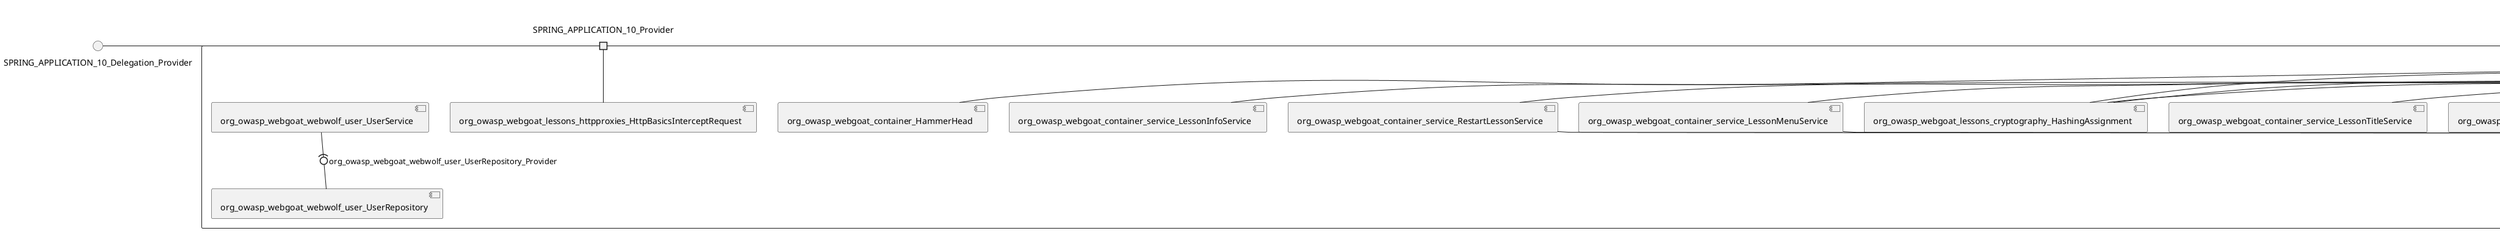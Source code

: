 @startuml
skinparam fixCircleLabelOverlapping true
skinparam componentStyle uml2
() SPRING_APPLICATION_10_Delegation_Provider
() SPRING_APPLICATION_11_Delegation_Provider
() SPRING_APPLICATION_12_Delegation_Provider
() SPRING_APPLICATION_13_Delegation_Provider
() SPRING_APPLICATION_14_Delegation_Provider
() SPRING_APPLICATION_15_Delegation_Provider
() SPRING_APPLICATION_16_Delegation_Provider
() SPRING_APPLICATION_2_Delegation_Provider
() SPRING_APPLICATION_3_Delegation_Provider
() SPRING_APPLICATION_4_Delegation_Provider
() SPRING_APPLICATION_5_Delegation_Provider
() SPRING_APPLICATION_6_Delegation_Provider
() SPRING_APPLICATION_7_Delegation_Provider
() SPRING_APPLICATION_8_Delegation_Provider
() SPRING_APPLICATION_9_Delegation_Provider
() SPRING_APPLICATION_BypassRestrictions_FieldRestrictions_POST_Delegation_Provider
() SPRING_APPLICATION_BypassRestrictions_frontendValidation_POST_Delegation_Provider
() SPRING_APPLICATION_ChromeDevTools_dummy_POST_Delegation_Provider
() SPRING_APPLICATION_ChromeDevTools_network_POST_Delegation_Provider
() SPRING_APPLICATION_CrossSiteScriptingStored_stored_xss_POST_Delegation_Provider
() SPRING_APPLICATION_CrossSiteScriptingStored_stored_xss_follow_up_POST_Delegation_Provider
() SPRING_APPLICATION_CrossSiteScripting_attack1_POST_Delegation_Provider
() SPRING_APPLICATION_CrossSiteScripting_attack3_POST_Delegation_Provider
() SPRING_APPLICATION_CrossSiteScripting_attack4_POST_Delegation_Provider
() SPRING_APPLICATION_CrossSiteScripting_attack5a_GET_Delegation_Provider
() SPRING_APPLICATION_CrossSiteScripting_attack6a_POST_Delegation_Provider
() SPRING_APPLICATION_CrossSiteScripting_dom_follow_up_POST_Delegation_Provider
() SPRING_APPLICATION_CrossSiteScripting_phone_home_xss_POST_Delegation_Provider
() SPRING_APPLICATION_CrossSiteScripting_quiz_GET_POST_Delegation_Provider
() SPRING_APPLICATION_Delegation_Provider
() SPRING_APPLICATION_GET_10_Delegation_Provider
() SPRING_APPLICATION_GET_11_Delegation_Provider
() SPRING_APPLICATION_GET_2_Delegation_Provider
() SPRING_APPLICATION_GET_3_Delegation_Provider
() SPRING_APPLICATION_GET_4_Delegation_Provider
() SPRING_APPLICATION_GET_5_Delegation_Provider
() SPRING_APPLICATION_GET_6_Delegation_Provider
() SPRING_APPLICATION_GET_7_Delegation_Provider
() SPRING_APPLICATION_GET_8_Delegation_Provider
() SPRING_APPLICATION_GET_9_Delegation_Provider
() SPRING_APPLICATION_GET_Delegation_Provider
() SPRING_APPLICATION_HtmlTampering_task_POST_Delegation_Provider
() SPRING_APPLICATION_HttpBasics_attack1_POST_Delegation_Provider
() SPRING_APPLICATION_HttpBasics_attack2_POST_Delegation_Provider
() SPRING_APPLICATION_IDOR_diff_attributes_POST_Delegation_Provider
() SPRING_APPLICATION_IDOR_login_POST_Delegation_Provider
() SPRING_APPLICATION_IDOR_profile_alt_path_POST_Delegation_Provider
() SPRING_APPLICATION_InsecureDeserialization_task_POST_Delegation_Provider
() SPRING_APPLICATION_InsecureLogin_Delegation_Provider
() SPRING_APPLICATION_JWT_decode_POST_Delegation_Provider
() SPRING_APPLICATION_JWT_jku_Delegation_Provider
() SPRING_APPLICATION_JWT_kid_Delegation_Provider
() SPRING_APPLICATION_JWT_quiz_GET_POST_Delegation_Provider
() SPRING_APPLICATION_JWT_refresh_Delegation_Provider
() SPRING_APPLICATION_JWT_secret_POST_Delegation_Provider
() SPRING_APPLICATION_JWT_votings_Delegation_Provider
() SPRING_APPLICATION_LogSpoofing_log_bleeding_POST_Delegation_Provider
() SPRING_APPLICATION_LogSpoofing_log_spoofing_POST_Delegation_Provider
() SPRING_APPLICATION_POST_10_Delegation_Provider
() SPRING_APPLICATION_POST_11_Delegation_Provider
() SPRING_APPLICATION_POST_12_Delegation_Provider
() SPRING_APPLICATION_POST_13_Delegation_Provider
() SPRING_APPLICATION_POST_14_Delegation_Provider
() SPRING_APPLICATION_POST_15_Delegation_Provider
() SPRING_APPLICATION_POST_16_Delegation_Provider
() SPRING_APPLICATION_POST_17_Delegation_Provider
() SPRING_APPLICATION_POST_18_Delegation_Provider
() SPRING_APPLICATION_POST_2_Delegation_Provider
() SPRING_APPLICATION_POST_3_Delegation_Provider
() SPRING_APPLICATION_POST_4_Delegation_Provider
() SPRING_APPLICATION_POST_5_Delegation_Provider
() SPRING_APPLICATION_POST_6_Delegation_Provider
() SPRING_APPLICATION_POST_7_Delegation_Provider
() SPRING_APPLICATION_POST_8_Delegation_Provider
() SPRING_APPLICATION_POST_9_Delegation_Provider
() SPRING_APPLICATION_POST_Delegation_Provider
() SPRING_APPLICATION_PUT_Delegation_Provider
() SPRING_APPLICATION_PasswordReset_ForgotPassword_create_password_reset_link_POST_Delegation_Provider
() SPRING_APPLICATION_PasswordReset_SecurityQuestions_POST_Delegation_Provider
() SPRING_APPLICATION_PasswordReset_reset_Delegation_Provider
() SPRING_APPLICATION_PasswordReset_simple_mail_reset_POST_Delegation_Provider
() SPRING_APPLICATION_PathTraversal_profile_picture_GET_Delegation_Provider
() SPRING_APPLICATION_PathTraversal_profile_picture_fix_GET_Delegation_Provider
() SPRING_APPLICATION_PathTraversal_profile_upload_POST_Delegation_Provider
() SPRING_APPLICATION_PathTraversal_profile_upload_fix_POST_Delegation_Provider
() SPRING_APPLICATION_PathTraversal_profile_upload_remove_user_input_POST_Delegation_Provider
() SPRING_APPLICATION_PathTraversal_random_POST_Delegation_Provider
() SPRING_APPLICATION_PathTraversal_random_picture_GET_Delegation_Provider
() SPRING_APPLICATION_PathTraversal_zip_slip_Delegation_Provider
() SPRING_APPLICATION_SSRF_task1_POST_Delegation_Provider
() SPRING_APPLICATION_SSRF_task2_POST_Delegation_Provider
() SPRING_APPLICATION_SecurePasswords_assignment_POST_Delegation_Provider
() SPRING_APPLICATION_SqlInjectionAdvanced_attack6a_POST_Delegation_Provider
() SPRING_APPLICATION_SqlInjectionAdvanced_attack6b_POST_Delegation_Provider
() SPRING_APPLICATION_SqlInjectionAdvanced_challenge_Login_POST_Delegation_Provider
() SPRING_APPLICATION_SqlInjectionAdvanced_challenge_PUT_Delegation_Provider
() SPRING_APPLICATION_SqlInjectionAdvanced_quiz_GET_POST_Delegation_Provider
() SPRING_APPLICATION_SqlInjectionMitigations_attack10a_POST_Delegation_Provider
() SPRING_APPLICATION_SqlInjectionMitigations_attack10b_POST_Delegation_Provider
() SPRING_APPLICATION_SqlInjectionMitigations_attack12a_POST_Delegation_Provider
() SPRING_APPLICATION_SqlInjectionMitigations_servers_GET_Delegation_Provider
() SPRING_APPLICATION_SqlInjection_assignment5a_POST_Delegation_Provider
() SPRING_APPLICATION_SqlInjection_assignment5b_POST_Delegation_Provider
() SPRING_APPLICATION_SqlInjection_attack10_POST_Delegation_Provider
() SPRING_APPLICATION_SqlInjection_attack2_POST_Delegation_Provider
() SPRING_APPLICATION_SqlInjection_attack3_POST_Delegation_Provider
() SPRING_APPLICATION_SqlInjection_attack4_POST_Delegation_Provider
() SPRING_APPLICATION_SqlInjection_attack5_POST_Delegation_Provider
() SPRING_APPLICATION_SqlInjection_attack8_POST_Delegation_Provider
() SPRING_APPLICATION_SqlInjection_attack9_POST_Delegation_Provider
() SPRING_APPLICATION_SqlOnlyInputValidationOnKeywords_attack_POST_Delegation_Provider
() SPRING_APPLICATION_SqlOnlyInputValidation_attack_POST_Delegation_Provider
() SPRING_APPLICATION_VulnerableComponents_attack1_POST_Delegation_Provider
() SPRING_APPLICATION_WebWolf_GET_Delegation_Provider
() SPRING_APPLICATION_WebWolf_landing_Delegation_Provider
() SPRING_APPLICATION_WebWolf_mail_Delegation_Provider
() SPRING_APPLICATION_challenge_1_POST_Delegation_Provider
() SPRING_APPLICATION_challenge_5_POST_Delegation_Provider
() SPRING_APPLICATION_challenge_7_Delegation_Provider
() SPRING_APPLICATION_challenge_8_Delegation_Provider
() SPRING_APPLICATION_challenge_logo_Delegation_Provider
() SPRING_APPLICATION_cia_quiz_GET_POST_Delegation_Provider
() SPRING_APPLICATION_clientSideFiltering_attack1_POST_Delegation_Provider
() SPRING_APPLICATION_clientSideFiltering_challenge_store_coupons_GET_Delegation_Provider
() SPRING_APPLICATION_clientSideFiltering_getItForFree_POST_Delegation_Provider
() SPRING_APPLICATION_clientSideFiltering_salaries_GET_Delegation_Provider
() SPRING_APPLICATION_crypto_encoding_basic_auth_POST_Delegation_Provider
() SPRING_APPLICATION_crypto_encoding_xor_POST_Delegation_Provider
() SPRING_APPLICATION_crypto_hashing_POST_Delegation_Provider
() SPRING_APPLICATION_crypto_secure_defaults_POST_Delegation_Provider
() SPRING_APPLICATION_crypto_signing_verify_POST_Delegation_Provider
() SPRING_APPLICATION_csrf_feedback_message_POST_Delegation_Provider
() SPRING_APPLICATION_csrf_review_POST_Delegation_Provider
() SPRING_APPLICATION_files_GET_Delegation_Provider
() SPRING_APPLICATION_fileupload_POST_Delegation_Provider
() SPRING_APPLICATION_jwt_Delegation_Provider
() SPRING_APPLICATION_landing_Delegation_Provider
() SPRING_APPLICATION_lesson_template_Delegation_Provider
() SPRING_APPLICATION_login_oauth_mvc_GET_Delegation_Provider
() SPRING_APPLICATION_mail_DELETE_GET_POST_Delegation_Provider
() SPRING_APPLICATION_register_mvc_POST_Delegation_Provider
() SPRING_APPLICATION_registration_GET_Delegation_Provider
() SPRING_APPLICATION_requests_GET_Delegation_Provider
() SPRING_APPLICATION_scoreboard_data_GET_Delegation_Provider
() SPRING_APPLICATION_server_directory_GET_Delegation_Provider
() SPRING_APPLICATION_service_debug_labels_mvc_Delegation_Provider
() SPRING_APPLICATION_service_lessonoverview_mvc_Delegation_Provider
() SPRING_APPLICATION_xxe_comments_GET_Delegation_Provider
rectangle System {
[org_owasp_webgoat_container_HammerHead] [[webgoat-webgoat.repository#_Vu_8lBiqEe-BbrbxBHUElg]]
[org_owasp_webgoat_container_WebWolfRedirect] [[webgoat-webgoat.repository#_Vu_8lBiqEe-BbrbxBHUElg]]
[org_owasp_webgoat_container_controller_StartLesson] [[webgoat-webgoat.repository#_Vu_8lBiqEe-BbrbxBHUElg]]
[org_owasp_webgoat_container_controller_Welcome] [[webgoat-webgoat.repository#_Vu_8lBiqEe-BbrbxBHUElg]]
[org_owasp_webgoat_container_i18n_PluginMessages_Provider] [[webgoat-webgoat.repository#_Vu_8lBiqEe-BbrbxBHUElg]]
[org_owasp_webgoat_container_service_EnvironmentService] [[webgoat-webgoat.repository#_Vu_8lBiqEe-BbrbxBHUElg]]
[org_owasp_webgoat_container_service_HintService] [[webgoat-webgoat.repository#_Vu_8lBiqEe-BbrbxBHUElg]]
[org_owasp_webgoat_container_service_LabelDebugService] [[webgoat-webgoat.repository#_Vu_8lBiqEe-BbrbxBHUElg]]
[org_owasp_webgoat_container_service_LabelService] [[webgoat-webgoat.repository#_Vu_8lBiqEe-BbrbxBHUElg]]
[org_owasp_webgoat_container_service_LessonInfoService] [[webgoat-webgoat.repository#_Vu_8lBiqEe-BbrbxBHUElg]]
[org_owasp_webgoat_container_service_LessonMenuService] [[webgoat-webgoat.repository#_Vu_8lBiqEe-BbrbxBHUElg]]
[org_owasp_webgoat_container_service_LessonProgressService] [[webgoat-webgoat.repository#_Vu_8lBiqEe-BbrbxBHUElg]]
[org_owasp_webgoat_container_service_LessonTitleService] [[webgoat-webgoat.repository#_Vu_8lBiqEe-BbrbxBHUElg]]
[org_owasp_webgoat_container_service_ReportCardService] [[webgoat-webgoat.repository#_Vu_8lBiqEe-BbrbxBHUElg]]
[org_owasp_webgoat_container_service_RestartLessonService] [[webgoat-webgoat.repository#_Vu_8lBiqEe-BbrbxBHUElg]]
[org_owasp_webgoat_container_service_SessionService] [[webgoat-webgoat.repository#_Vu_8lBiqEe-BbrbxBHUElg]]
[org_owasp_webgoat_container_session_UserSessionData_Provider] [[webgoat-webgoat.repository#_Vu_8lBiqEe-BbrbxBHUElg]]
[org_owasp_webgoat_container_session_WebSession_Provider] [[webgoat-webgoat.repository#_Vu_8lBiqEe-BbrbxBHUElg]]
[org_owasp_webgoat_container_users_RegistrationController] [[webgoat-webgoat.repository#_Vu_8lBiqEe-BbrbxBHUElg]]
[org_owasp_webgoat_container_users_Scoreboard] [[webgoat-webgoat.repository#_Vu_8lBiqEe-BbrbxBHUElg]]
[org_owasp_webgoat_container_users_UserRepository] [[webgoat-webgoat.repository#_Vu_8lBiqEe-BbrbxBHUElg]]
[org_owasp_webgoat_container_users_UserService] [[webgoat-webgoat.repository#_Vu_8lBiqEe-BbrbxBHUElg]]
[org_owasp_webgoat_container_users_UserTrackerRepository] [[webgoat-webgoat.repository#_Vu_8lBiqEe-BbrbxBHUElg]]
[org_owasp_webgoat_lessons_authbypass_VerifyAccount] [[webgoat-webgoat.repository#_Vu_8lBiqEe-BbrbxBHUElg]]
[org_owasp_webgoat_lessons_bypassrestrictions_BypassRestrictionsFieldRestrictions] [[webgoat-webgoat.repository#_Vu_8lBiqEe-BbrbxBHUElg]]
[org_owasp_webgoat_lessons_bypassrestrictions_BypassRestrictionsFrontendValidation] [[webgoat-webgoat.repository#_Vu_8lBiqEe-BbrbxBHUElg]]
[org_owasp_webgoat_lessons_challenges_FlagController] [[webgoat-webgoat.repository#_Vu_8lBiqEe-BbrbxBHUElg]]
[org_owasp_webgoat_lessons_challenges_challenge1_Assignment1] [[webgoat-webgoat.repository#_Vu_8lBiqEe-BbrbxBHUElg]]
[org_owasp_webgoat_lessons_challenges_challenge1_ImageServlet] [[webgoat-webgoat.repository#_Vu_8lBiqEe-BbrbxBHUElg]]
[org_owasp_webgoat_lessons_challenges_challenge5_Assignment5] [[webgoat-webgoat.repository#_Vu_8lBiqEe-BbrbxBHUElg]]
[org_owasp_webgoat_lessons_challenges_challenge7_Assignment7] [[webgoat-webgoat.repository#_Vu_8lBiqEe-BbrbxBHUElg]]
[org_owasp_webgoat_lessons_challenges_challenge8_Assignment8] [[webgoat-webgoat.repository#_Vu_8lBiqEe-BbrbxBHUElg]]
[org_owasp_webgoat_lessons_chromedevtools_NetworkDummy] [[webgoat-webgoat.repository#_Vu_8lBiqEe-BbrbxBHUElg]]
[org_owasp_webgoat_lessons_chromedevtools_NetworkLesson] [[webgoat-webgoat.repository#_Vu_8lBiqEe-BbrbxBHUElg]]
[org_owasp_webgoat_lessons_cia_CIAQuiz] [[webgoat-webgoat.repository#_Vu_8lBiqEe-BbrbxBHUElg]]
[org_owasp_webgoat_lessons_clientsidefiltering_ClientSideFilteringAssignment] [[webgoat-webgoat.repository#_Vu_8lBiqEe-BbrbxBHUElg]]
[org_owasp_webgoat_lessons_clientsidefiltering_ClientSideFilteringFreeAssignment] [[webgoat-webgoat.repository#_Vu_8lBiqEe-BbrbxBHUElg]]
[org_owasp_webgoat_lessons_clientsidefiltering_Salaries] [[webgoat-webgoat.repository#_Vu_8lBiqEe-BbrbxBHUElg]]
[org_owasp_webgoat_lessons_clientsidefiltering_ShopEndpoint] [[webgoat-webgoat.repository#_Vu_8lBiqEe-BbrbxBHUElg]]
[org_owasp_webgoat_lessons_cryptography_EncodingAssignment] [[webgoat-webgoat.repository#_Vu_8lBiqEe-BbrbxBHUElg]]
[org_owasp_webgoat_lessons_cryptography_HashingAssignment] [[webgoat-webgoat.repository#_Vu_8lBiqEe-BbrbxBHUElg]]
[org_owasp_webgoat_lessons_cryptography_SecureDefaultsAssignment] [[webgoat-webgoat.repository#_Vu_8lBiqEe-BbrbxBHUElg]]
[org_owasp_webgoat_lessons_cryptography_SigningAssignment] [[webgoat-webgoat.repository#_Vu_8lBiqEe-BbrbxBHUElg]]
[org_owasp_webgoat_lessons_cryptography_XOREncodingAssignment] [[webgoat-webgoat.repository#_Vu_8lBiqEe-BbrbxBHUElg]]
[org_owasp_webgoat_lessons_csrf_CSRFConfirmFlag1] [[webgoat-webgoat.repository#_Vu_8lBiqEe-BbrbxBHUElg]]
[org_owasp_webgoat_lessons_csrf_CSRFFeedback] [[webgoat-webgoat.repository#_Vu_8lBiqEe-BbrbxBHUElg]]
[org_owasp_webgoat_lessons_csrf_CSRFGetFlag] [[webgoat-webgoat.repository#_Vu_8lBiqEe-BbrbxBHUElg]]
[org_owasp_webgoat_lessons_csrf_CSRFLogin] [[webgoat-webgoat.repository#_Vu_8lBiqEe-BbrbxBHUElg]]
[org_owasp_webgoat_lessons_csrf_ForgedReviews] [[webgoat-webgoat.repository#_Vu_8lBiqEe-BbrbxBHUElg]]
[org_owasp_webgoat_lessons_csrf_ObjectMapper_Provider] [[webgoat-webgoat.repository#_Vu_8lBiqEe-BbrbxBHUElg]]
[org_owasp_webgoat_lessons_deserialization_InsecureDeserializationTask] [[webgoat-webgoat.repository#_Vu_8lBiqEe-BbrbxBHUElg]]
[org_owasp_webgoat_lessons_hijacksession_HijackSessionAssignment] [[webgoat-webgoat.repository#_Vu_8lBiqEe-BbrbxBHUElg]]
[org_owasp_webgoat_lessons_hijacksession_cas_HijackSessionAuthenticationProvider] [[webgoat-webgoat.repository#_Vu_8lBiqEe-BbrbxBHUElg]]
[org_owasp_webgoat_lessons_htmltampering_HtmlTamperingTask] [[webgoat-webgoat.repository#_Vu_8lBiqEe-BbrbxBHUElg]]
[org_owasp_webgoat_lessons_httpbasics_HttpBasicsLesson] [[webgoat-webgoat.repository#_Vu_8lBiqEe-BbrbxBHUElg]]
[org_owasp_webgoat_lessons_httpbasics_HttpBasicsQuiz] [[webgoat-webgoat.repository#_Vu_8lBiqEe-BbrbxBHUElg]]
[org_owasp_webgoat_lessons_httpproxies_HttpBasicsInterceptRequest] [[webgoat-webgoat.repository#_Vu_8lBiqEe-BbrbxBHUElg]]
[org_owasp_webgoat_lessons_idor_IDORDiffAttributes] [[webgoat-webgoat.repository#_Vu_8lBiqEe-BbrbxBHUElg]]
[org_owasp_webgoat_lessons_idor_IDOREditOtherProfile] [[webgoat-webgoat.repository#_Vu_8lBiqEe-BbrbxBHUElg]]
[org_owasp_webgoat_lessons_idor_IDORLogin] [[webgoat-webgoat.repository#_Vu_8lBiqEe-BbrbxBHUElg]]
[org_owasp_webgoat_lessons_idor_IDORViewOtherProfile] [[webgoat-webgoat.repository#_Vu_8lBiqEe-BbrbxBHUElg]]
[org_owasp_webgoat_lessons_idor_IDORViewOwnProfile] [[webgoat-webgoat.repository#_Vu_8lBiqEe-BbrbxBHUElg]]
[org_owasp_webgoat_lessons_idor_IDORViewOwnProfileAltUrl] [[webgoat-webgoat.repository#_Vu_8lBiqEe-BbrbxBHUElg]]
[org_owasp_webgoat_lessons_insecurelogin_InsecureLoginTask] [[webgoat-webgoat.repository#_Vu_8lBiqEe-BbrbxBHUElg]]
[org_owasp_webgoat_lessons_jwt_JWTDecodeEndpoint] [[webgoat-webgoat.repository#_Vu_8lBiqEe-BbrbxBHUElg]]
[org_owasp_webgoat_lessons_jwt_JWTQuiz] [[webgoat-webgoat.repository#_Vu_8lBiqEe-BbrbxBHUElg]]
[org_owasp_webgoat_lessons_jwt_JWTRefreshEndpoint] [[webgoat-webgoat.repository#_Vu_8lBiqEe-BbrbxBHUElg]]
[org_owasp_webgoat_lessons_jwt_JWTSecretKeyEndpoint] [[webgoat-webgoat.repository#_Vu_8lBiqEe-BbrbxBHUElg]]
[org_owasp_webgoat_lessons_jwt_JWTVotesEndpoint] [[webgoat-webgoat.repository#_Vu_8lBiqEe-BbrbxBHUElg]]
[org_owasp_webgoat_lessons_jwt_claimmisuse_JWTHeaderJKUEndpoint] [[webgoat-webgoat.repository#_Vu_8lBiqEe-BbrbxBHUElg]]
[org_owasp_webgoat_lessons_jwt_claimmisuse_JWTHeaderKIDEndpoint] [[webgoat-webgoat.repository#_Vu_8lBiqEe-BbrbxBHUElg]]
[org_owasp_webgoat_lessons_lessontemplate_SampleAttack] [[webgoat-webgoat.repository#_Vu_8lBiqEe-BbrbxBHUElg]]
[org_owasp_webgoat_lessons_logging_LogBleedingTask] [[webgoat-webgoat.repository#_Vu_8lBiqEe-BbrbxBHUElg]]
[org_owasp_webgoat_lessons_logging_LogSpoofingTask] [[webgoat-webgoat.repository#_Vu_8lBiqEe-BbrbxBHUElg]]
[org_owasp_webgoat_lessons_missingac_MissingFunctionACHiddenMenus] [[webgoat-webgoat.repository#_Vu_8lBiqEe-BbrbxBHUElg]]
[org_owasp_webgoat_lessons_missingac_MissingFunctionACUsers] [[webgoat-webgoat.repository#_Vu_8lBiqEe-BbrbxBHUElg]]
[org_owasp_webgoat_lessons_missingac_MissingFunctionACYourHash] [[webgoat-webgoat.repository#_Vu_8lBiqEe-BbrbxBHUElg]]
[org_owasp_webgoat_lessons_missingac_MissingFunctionACYourHashAdmin] [[webgoat-webgoat.repository#_Vu_8lBiqEe-BbrbxBHUElg]]
[org_owasp_webgoat_lessons_passwordreset_QuestionsAssignment] [[webgoat-webgoat.repository#_Vu_8lBiqEe-BbrbxBHUElg]]
[org_owasp_webgoat_lessons_passwordreset_ResetLinkAssignment] [[webgoat-webgoat.repository#_Vu_8lBiqEe-BbrbxBHUElg]]
[org_owasp_webgoat_lessons_passwordreset_ResetLinkAssignmentForgotPassword] [[webgoat-webgoat.repository#_Vu_8lBiqEe-BbrbxBHUElg]]
[org_owasp_webgoat_lessons_passwordreset_SecurityQuestionAssignment] [[webgoat-webgoat.repository#_Vu_8lBiqEe-BbrbxBHUElg]]
[org_owasp_webgoat_lessons_passwordreset_SimpleMailAssignment] [[webgoat-webgoat.repository#_Vu_8lBiqEe-BbrbxBHUElg]]
[org_owasp_webgoat_lessons_passwordreset_TriedQuestions] [[webgoat-webgoat.repository#_Vu_8lBiqEe-BbrbxBHUElg]]
[org_owasp_webgoat_lessons_pathtraversal_ProfileUpload] [[webgoat-webgoat.repository#_Vu_8lBiqEe-BbrbxBHUElg]]
[org_owasp_webgoat_lessons_pathtraversal_ProfileUploadFix] [[webgoat-webgoat.repository#_Vu_8lBiqEe-BbrbxBHUElg]]
[org_owasp_webgoat_lessons_pathtraversal_ProfileUploadRemoveUserInput] [[webgoat-webgoat.repository#_Vu_8lBiqEe-BbrbxBHUElg]]
[org_owasp_webgoat_lessons_pathtraversal_ProfileUploadRetrieval] [[webgoat-webgoat.repository#_Vu_8lBiqEe-BbrbxBHUElg]]
[org_owasp_webgoat_lessons_pathtraversal_ProfileZipSlip] [[webgoat-webgoat.repository#_Vu_8lBiqEe-BbrbxBHUElg]]
[org_owasp_webgoat_lessons_securepasswords_SecurePasswordsAssignment] [[webgoat-webgoat.repository#_Vu_8lBiqEe-BbrbxBHUElg]]
[org_owasp_webgoat_lessons_spoofcookie_SpoofCookieAssignment] [[webgoat-webgoat.repository#_Vu_8lBiqEe-BbrbxBHUElg]]
[org_owasp_webgoat_lessons_sqlinjection_advanced_SqlInjectionChallenge] [[webgoat-webgoat.repository#_Vu_8lBiqEe-BbrbxBHUElg]]
[org_owasp_webgoat_lessons_sqlinjection_advanced_SqlInjectionChallengeLogin] [[webgoat-webgoat.repository#_Vu_8lBiqEe-BbrbxBHUElg]]
[org_owasp_webgoat_lessons_sqlinjection_advanced_SqlInjectionLesson6a] [[webgoat-webgoat.repository#_Vu_8lBiqEe-BbrbxBHUElg]]
[org_owasp_webgoat_lessons_sqlinjection_advanced_SqlInjectionLesson6b] [[webgoat-webgoat.repository#_Vu_8lBiqEe-BbrbxBHUElg]]
[org_owasp_webgoat_lessons_sqlinjection_advanced_SqlInjectionQuiz] [[webgoat-webgoat.repository#_Vu_8lBiqEe-BbrbxBHUElg]]
[org_owasp_webgoat_lessons_sqlinjection_introduction_SqlInjectionLesson10] [[webgoat-webgoat.repository#_Vu_8lBiqEe-BbrbxBHUElg]]
[org_owasp_webgoat_lessons_sqlinjection_introduction_SqlInjectionLesson2] [[webgoat-webgoat.repository#_Vu_8lBiqEe-BbrbxBHUElg]]
[org_owasp_webgoat_lessons_sqlinjection_introduction_SqlInjectionLesson3] [[webgoat-webgoat.repository#_Vu_8lBiqEe-BbrbxBHUElg]]
[org_owasp_webgoat_lessons_sqlinjection_introduction_SqlInjectionLesson4] [[webgoat-webgoat.repository#_Vu_8lBiqEe-BbrbxBHUElg]]
[org_owasp_webgoat_lessons_sqlinjection_introduction_SqlInjectionLesson5] [[webgoat-webgoat.repository#_Vu_8lBiqEe-BbrbxBHUElg]]
[org_owasp_webgoat_lessons_sqlinjection_introduction_SqlInjectionLesson5a] [[webgoat-webgoat.repository#_Vu_8lBiqEe-BbrbxBHUElg]]
[org_owasp_webgoat_lessons_sqlinjection_introduction_SqlInjectionLesson5b] [[webgoat-webgoat.repository#_Vu_8lBiqEe-BbrbxBHUElg]]
[org_owasp_webgoat_lessons_sqlinjection_introduction_SqlInjectionLesson8] [[webgoat-webgoat.repository#_Vu_8lBiqEe-BbrbxBHUElg]]
[org_owasp_webgoat_lessons_sqlinjection_introduction_SqlInjectionLesson9] [[webgoat-webgoat.repository#_Vu_8lBiqEe-BbrbxBHUElg]]
[org_owasp_webgoat_lessons_sqlinjection_mitigation_Servers] [[webgoat-webgoat.repository#_Vu_8lBiqEe-BbrbxBHUElg]]
[org_owasp_webgoat_lessons_sqlinjection_mitigation_SqlInjectionLesson10a] [[webgoat-webgoat.repository#_Vu_8lBiqEe-BbrbxBHUElg]]
[org_owasp_webgoat_lessons_sqlinjection_mitigation_SqlInjectionLesson10b] [[webgoat-webgoat.repository#_Vu_8lBiqEe-BbrbxBHUElg]]
[org_owasp_webgoat_lessons_sqlinjection_mitigation_SqlInjectionLesson13] [[webgoat-webgoat.repository#_Vu_8lBiqEe-BbrbxBHUElg]]
[org_owasp_webgoat_lessons_sqlinjection_mitigation_SqlOnlyInputValidation] [[webgoat-webgoat.repository#_Vu_8lBiqEe-BbrbxBHUElg]]
[org_owasp_webgoat_lessons_sqlinjection_mitigation_SqlOnlyInputValidationOnKeywords] [[webgoat-webgoat.repository#_Vu_8lBiqEe-BbrbxBHUElg]]
[org_owasp_webgoat_lessons_ssrf_SSRFTask1] [[webgoat-webgoat.repository#_Vu_8lBiqEe-BbrbxBHUElg]]
[org_owasp_webgoat_lessons_ssrf_SSRFTask2] [[webgoat-webgoat.repository#_Vu_8lBiqEe-BbrbxBHUElg]]
[org_owasp_webgoat_lessons_vulnerablecomponents_VulnerableComponentsLesson] [[webgoat-webgoat.repository#_Vu_8lBiqEe-BbrbxBHUElg]]
[org_owasp_webgoat_lessons_webwolfintroduction_LandingAssignment] [[webgoat-webgoat.repository#_Vu_8lBiqEe-BbrbxBHUElg]]
[org_owasp_webgoat_lessons_webwolfintroduction_MailAssignment] [[webgoat-webgoat.repository#_Vu_8lBiqEe-BbrbxBHUElg]]
[org_owasp_webgoat_lessons_xss_CrossSiteScriptingLesson1] [[webgoat-webgoat.repository#_Vu_8lBiqEe-BbrbxBHUElg]]
[org_owasp_webgoat_lessons_xss_CrossSiteScriptingLesson3] [[webgoat-webgoat.repository#_Vu_8lBiqEe-BbrbxBHUElg]]
[org_owasp_webgoat_lessons_xss_CrossSiteScriptingLesson4] [[webgoat-webgoat.repository#_Vu_8lBiqEe-BbrbxBHUElg]]
[org_owasp_webgoat_lessons_xss_CrossSiteScriptingLesson5a] [[webgoat-webgoat.repository#_Vu_8lBiqEe-BbrbxBHUElg]]
[org_owasp_webgoat_lessons_xss_CrossSiteScriptingLesson6a] [[webgoat-webgoat.repository#_Vu_8lBiqEe-BbrbxBHUElg]]
[org_owasp_webgoat_lessons_xss_CrossSiteScriptingQuiz] [[webgoat-webgoat.repository#_Vu_8lBiqEe-BbrbxBHUElg]]
[org_owasp_webgoat_lessons_xss_DOMCrossSiteScripting] [[webgoat-webgoat.repository#_Vu_8lBiqEe-BbrbxBHUElg]]
[org_owasp_webgoat_lessons_xss_DOMCrossSiteScriptingVerifier] [[webgoat-webgoat.repository#_Vu_8lBiqEe-BbrbxBHUElg]]
[org_owasp_webgoat_lessons_xss_stored_StoredCrossSiteScriptingVerifier] [[webgoat-webgoat.repository#_Vu_8lBiqEe-BbrbxBHUElg]]
[org_owasp_webgoat_lessons_xss_stored_StoredXssComments] [[webgoat-webgoat.repository#_Vu_8lBiqEe-BbrbxBHUElg]]
[org_owasp_webgoat_lessons_xxe_BlindSendFileAssignment] [[webgoat-webgoat.repository#_Vu_8lBiqEe-BbrbxBHUElg]]
[org_owasp_webgoat_lessons_xxe_CommentsCache] [[webgoat-webgoat.repository#_Vu_8lBiqEe-BbrbxBHUElg]]
[org_owasp_webgoat_lessons_xxe_CommentsEndpoint] [[webgoat-webgoat.repository#_Vu_8lBiqEe-BbrbxBHUElg]]
[org_owasp_webgoat_lessons_xxe_ContentTypeAssignment] [[webgoat-webgoat.repository#_Vu_8lBiqEe-BbrbxBHUElg]]
[org_owasp_webgoat_lessons_xxe_SimpleXXE] [[webgoat-webgoat.repository#_Vu_8lBiqEe-BbrbxBHUElg]]
[org_owasp_webgoat_webwolf_FileServer] [[webgoat-webgoat.repository#_Vu_8lBiqEe-BbrbxBHUElg]]
[org_owasp_webgoat_webwolf_jwt_JWTController] [[webgoat-webgoat.repository#_Vu_8lBiqEe-BbrbxBHUElg]]
[org_owasp_webgoat_webwolf_mailbox_MailboxController] [[webgoat-webgoat.repository#_Vu_8lBiqEe-BbrbxBHUElg]]
[org_owasp_webgoat_webwolf_mailbox_MailboxRepository] [[webgoat-webgoat.repository#_Vu_8lBiqEe-BbrbxBHUElg]]
[org_owasp_webgoat_webwolf_requests_LandingPage] [[webgoat-webgoat.repository#_Vu_8lBiqEe-BbrbxBHUElg]]
[org_owasp_webgoat_webwolf_requests_Requests] [[webgoat-webgoat.repository#_Vu_8lBiqEe-BbrbxBHUElg]]
[org_owasp_webgoat_webwolf_user_UserRepository] [[webgoat-webgoat.repository#_Vu_8lBiqEe-BbrbxBHUElg]]
[org_owasp_webgoat_webwolf_user_UserService] [[webgoat-webgoat.repository#_Vu_8lBiqEe-BbrbxBHUElg]]
port SPRING_APPLICATION_10_Provider
SPRING_APPLICATION_10_Delegation_Provider - SPRING_APPLICATION_10_Provider
SPRING_APPLICATION_10_Provider - [org_owasp_webgoat_lessons_httpproxies_HttpBasicsInterceptRequest]
port SPRING_APPLICATION_11_Provider
SPRING_APPLICATION_11_Delegation_Provider - SPRING_APPLICATION_11_Provider
SPRING_APPLICATION_11_Provider - [org_owasp_webgoat_webwolf_FileServer]
port SPRING_APPLICATION_12_Provider
SPRING_APPLICATION_12_Delegation_Provider - SPRING_APPLICATION_12_Provider
SPRING_APPLICATION_12_Provider - [org_owasp_webgoat_container_HammerHead]
port SPRING_APPLICATION_13_Provider
SPRING_APPLICATION_13_Delegation_Provider - SPRING_APPLICATION_13_Provider
SPRING_APPLICATION_13_Provider - [org_owasp_webgoat_container_service_LessonInfoService]
port SPRING_APPLICATION_14_Provider
SPRING_APPLICATION_14_Delegation_Provider - SPRING_APPLICATION_14_Provider
SPRING_APPLICATION_14_Provider - [org_owasp_webgoat_container_service_LabelDebugService]
port SPRING_APPLICATION_15_Provider
SPRING_APPLICATION_15_Delegation_Provider - SPRING_APPLICATION_15_Provider
SPRING_APPLICATION_15_Provider - [org_owasp_webgoat_lessons_jwt_JWTSecretKeyEndpoint]
port SPRING_APPLICATION_16_Provider
SPRING_APPLICATION_16_Delegation_Provider - SPRING_APPLICATION_16_Provider
SPRING_APPLICATION_16_Provider - [org_owasp_webgoat_container_controller_StartLesson]
port SPRING_APPLICATION_2_Provider
SPRING_APPLICATION_2_Delegation_Provider - SPRING_APPLICATION_2_Provider
SPRING_APPLICATION_2_Provider - [org_owasp_webgoat_lessons_cryptography_HashingAssignment]
port SPRING_APPLICATION_3_Provider
SPRING_APPLICATION_3_Delegation_Provider - SPRING_APPLICATION_3_Provider
SPRING_APPLICATION_3_Provider - [org_owasp_webgoat_container_service_RestartLessonService]
port SPRING_APPLICATION_4_Provider
SPRING_APPLICATION_4_Delegation_Provider - SPRING_APPLICATION_4_Provider
SPRING_APPLICATION_4_Provider - [org_owasp_webgoat_lessons_cryptography_SigningAssignment]
port SPRING_APPLICATION_5_Provider
SPRING_APPLICATION_5_Delegation_Provider - SPRING_APPLICATION_5_Provider
SPRING_APPLICATION_5_Provider - [org_owasp_webgoat_lessons_xxe_SimpleXXE]
port SPRING_APPLICATION_6_Provider
SPRING_APPLICATION_6_Delegation_Provider - SPRING_APPLICATION_6_Provider
SPRING_APPLICATION_6_Provider - [org_owasp_webgoat_container_service_LessonMenuService]
port SPRING_APPLICATION_7_Provider
SPRING_APPLICATION_7_Delegation_Provider - SPRING_APPLICATION_7_Provider
SPRING_APPLICATION_7_Provider - [org_owasp_webgoat_lessons_cryptography_HashingAssignment]
port SPRING_APPLICATION_8_Provider
SPRING_APPLICATION_8_Delegation_Provider - SPRING_APPLICATION_8_Provider
SPRING_APPLICATION_8_Provider - [org_owasp_webgoat_container_service_LessonTitleService]
port SPRING_APPLICATION_9_Provider
SPRING_APPLICATION_9_Delegation_Provider - SPRING_APPLICATION_9_Provider
SPRING_APPLICATION_9_Provider - [org_owasp_webgoat_container_service_SessionService]
port SPRING_APPLICATION_BypassRestrictions_FieldRestrictions_POST_Provider
SPRING_APPLICATION_BypassRestrictions_FieldRestrictions_POST_Delegation_Provider - SPRING_APPLICATION_BypassRestrictions_FieldRestrictions_POST_Provider
SPRING_APPLICATION_BypassRestrictions_FieldRestrictions_POST_Provider - [org_owasp_webgoat_lessons_bypassrestrictions_BypassRestrictionsFieldRestrictions]
port SPRING_APPLICATION_BypassRestrictions_frontendValidation_POST_Provider
SPRING_APPLICATION_BypassRestrictions_frontendValidation_POST_Delegation_Provider - SPRING_APPLICATION_BypassRestrictions_frontendValidation_POST_Provider
SPRING_APPLICATION_BypassRestrictions_frontendValidation_POST_Provider - [org_owasp_webgoat_lessons_bypassrestrictions_BypassRestrictionsFrontendValidation]
port SPRING_APPLICATION_ChromeDevTools_dummy_POST_Provider
SPRING_APPLICATION_ChromeDevTools_dummy_POST_Delegation_Provider - SPRING_APPLICATION_ChromeDevTools_dummy_POST_Provider
SPRING_APPLICATION_ChromeDevTools_dummy_POST_Provider - [org_owasp_webgoat_lessons_chromedevtools_NetworkDummy]
port SPRING_APPLICATION_ChromeDevTools_network_POST_Provider
SPRING_APPLICATION_ChromeDevTools_network_POST_Delegation_Provider - SPRING_APPLICATION_ChromeDevTools_network_POST_Provider
SPRING_APPLICATION_ChromeDevTools_network_POST_Provider - [org_owasp_webgoat_lessons_chromedevtools_NetworkLesson]
port SPRING_APPLICATION_CrossSiteScriptingStored_stored_xss_POST_Provider
SPRING_APPLICATION_CrossSiteScriptingStored_stored_xss_POST_Delegation_Provider - SPRING_APPLICATION_CrossSiteScriptingStored_stored_xss_POST_Provider
SPRING_APPLICATION_CrossSiteScriptingStored_stored_xss_POST_Provider - [org_owasp_webgoat_lessons_xss_stored_StoredXssComments]
port SPRING_APPLICATION_CrossSiteScriptingStored_stored_xss_follow_up_POST_Provider
SPRING_APPLICATION_CrossSiteScriptingStored_stored_xss_follow_up_POST_Delegation_Provider - SPRING_APPLICATION_CrossSiteScriptingStored_stored_xss_follow_up_POST_Provider
SPRING_APPLICATION_CrossSiteScriptingStored_stored_xss_follow_up_POST_Provider - [org_owasp_webgoat_lessons_xss_stored_StoredCrossSiteScriptingVerifier]
port SPRING_APPLICATION_CrossSiteScripting_attack1_POST_Provider
SPRING_APPLICATION_CrossSiteScripting_attack1_POST_Delegation_Provider - SPRING_APPLICATION_CrossSiteScripting_attack1_POST_Provider
SPRING_APPLICATION_CrossSiteScripting_attack1_POST_Provider - [org_owasp_webgoat_lessons_xss_CrossSiteScriptingLesson1]
port SPRING_APPLICATION_CrossSiteScripting_attack3_POST_Provider
SPRING_APPLICATION_CrossSiteScripting_attack3_POST_Delegation_Provider - SPRING_APPLICATION_CrossSiteScripting_attack3_POST_Provider
SPRING_APPLICATION_CrossSiteScripting_attack3_POST_Provider - [org_owasp_webgoat_lessons_xss_CrossSiteScriptingLesson3]
port SPRING_APPLICATION_CrossSiteScripting_attack4_POST_Provider
SPRING_APPLICATION_CrossSiteScripting_attack4_POST_Delegation_Provider - SPRING_APPLICATION_CrossSiteScripting_attack4_POST_Provider
SPRING_APPLICATION_CrossSiteScripting_attack4_POST_Provider - [org_owasp_webgoat_lessons_xss_CrossSiteScriptingLesson4]
port SPRING_APPLICATION_CrossSiteScripting_attack5a_GET_Provider
SPRING_APPLICATION_CrossSiteScripting_attack5a_GET_Delegation_Provider - SPRING_APPLICATION_CrossSiteScripting_attack5a_GET_Provider
SPRING_APPLICATION_CrossSiteScripting_attack5a_GET_Provider - [org_owasp_webgoat_lessons_xss_CrossSiteScriptingLesson5a]
port SPRING_APPLICATION_CrossSiteScripting_attack6a_POST_Provider
SPRING_APPLICATION_CrossSiteScripting_attack6a_POST_Delegation_Provider - SPRING_APPLICATION_CrossSiteScripting_attack6a_POST_Provider
SPRING_APPLICATION_CrossSiteScripting_attack6a_POST_Provider - [org_owasp_webgoat_lessons_xss_CrossSiteScriptingLesson6a]
port SPRING_APPLICATION_CrossSiteScripting_dom_follow_up_POST_Provider
SPRING_APPLICATION_CrossSiteScripting_dom_follow_up_POST_Delegation_Provider - SPRING_APPLICATION_CrossSiteScripting_dom_follow_up_POST_Provider
SPRING_APPLICATION_CrossSiteScripting_dom_follow_up_POST_Provider - [org_owasp_webgoat_lessons_xss_DOMCrossSiteScriptingVerifier]
port SPRING_APPLICATION_CrossSiteScripting_phone_home_xss_POST_Provider
SPRING_APPLICATION_CrossSiteScripting_phone_home_xss_POST_Delegation_Provider - SPRING_APPLICATION_CrossSiteScripting_phone_home_xss_POST_Provider
SPRING_APPLICATION_CrossSiteScripting_phone_home_xss_POST_Provider - [org_owasp_webgoat_lessons_xss_DOMCrossSiteScripting]
port SPRING_APPLICATION_CrossSiteScripting_quiz_GET_POST_Provider
SPRING_APPLICATION_CrossSiteScripting_quiz_GET_POST_Delegation_Provider - SPRING_APPLICATION_CrossSiteScripting_quiz_GET_POST_Provider
SPRING_APPLICATION_CrossSiteScripting_quiz_GET_POST_Provider - [org_owasp_webgoat_lessons_xss_CrossSiteScriptingQuiz]
port SPRING_APPLICATION_Provider
SPRING_APPLICATION_Delegation_Provider - SPRING_APPLICATION_Provider
SPRING_APPLICATION_Provider - [org_owasp_webgoat_container_controller_StartLesson]
port SPRING_APPLICATION_GET_10_Provider
SPRING_APPLICATION_GET_10_Delegation_Provider - SPRING_APPLICATION_GET_10_Provider
SPRING_APPLICATION_GET_10_Provider - [org_owasp_webgoat_container_controller_Welcome]
port SPRING_APPLICATION_GET_11_Provider
SPRING_APPLICATION_GET_11_Delegation_Provider - SPRING_APPLICATION_GET_11_Provider
SPRING_APPLICATION_GET_11_Provider - [org_owasp_webgoat_container_service_HintService]
port SPRING_APPLICATION_GET_2_Provider
SPRING_APPLICATION_GET_2_Delegation_Provider - SPRING_APPLICATION_GET_2_Provider
SPRING_APPLICATION_GET_2_Provider - [org_owasp_webgoat_lessons_idor_IDORViewOwnProfile]
port SPRING_APPLICATION_GET_3_Provider
SPRING_APPLICATION_GET_3_Delegation_Provider - SPRING_APPLICATION_GET_3_Provider
SPRING_APPLICATION_GET_3_Provider - [org_owasp_webgoat_lessons_csrf_ForgedReviews]
port SPRING_APPLICATION_GET_4_Provider
SPRING_APPLICATION_GET_4_Delegation_Provider - SPRING_APPLICATION_GET_4_Provider
SPRING_APPLICATION_GET_4_Provider - [org_owasp_webgoat_lessons_missingac_MissingFunctionACUsers]
port SPRING_APPLICATION_GET_5_Provider
SPRING_APPLICATION_GET_5_Delegation_Provider - SPRING_APPLICATION_GET_5_Provider
SPRING_APPLICATION_GET_5_Provider - [org_owasp_webgoat_lessons_spoofcookie_SpoofCookieAssignment]
port SPRING_APPLICATION_GET_6_Provider
SPRING_APPLICATION_GET_6_Delegation_Provider - SPRING_APPLICATION_GET_6_Provider
SPRING_APPLICATION_GET_6_Provider - [org_owasp_webgoat_lessons_idor_IDORViewOtherProfile]
port SPRING_APPLICATION_GET_7_Provider
SPRING_APPLICATION_GET_7_Delegation_Provider - SPRING_APPLICATION_GET_7_Provider
SPRING_APPLICATION_GET_7_Provider - [org_owasp_webgoat_container_service_LabelService]
port SPRING_APPLICATION_GET_8_Provider
SPRING_APPLICATION_GET_8_Delegation_Provider - SPRING_APPLICATION_GET_8_Provider
SPRING_APPLICATION_GET_8_Provider - [org_owasp_webgoat_lessons_xss_stored_StoredXssComments]
port SPRING_APPLICATION_GET_9_Provider
SPRING_APPLICATION_GET_9_Delegation_Provider - SPRING_APPLICATION_GET_9_Provider
SPRING_APPLICATION_GET_9_Provider - [org_owasp_webgoat_container_service_ReportCardService]
port SPRING_APPLICATION_GET_Provider
SPRING_APPLICATION_GET_Delegation_Provider - SPRING_APPLICATION_GET_Provider
SPRING_APPLICATION_GET_Provider - [org_owasp_webgoat_lessons_cryptography_EncodingAssignment]
port SPRING_APPLICATION_HtmlTampering_task_POST_Provider
SPRING_APPLICATION_HtmlTampering_task_POST_Delegation_Provider - SPRING_APPLICATION_HtmlTampering_task_POST_Provider
SPRING_APPLICATION_HtmlTampering_task_POST_Provider - [org_owasp_webgoat_lessons_htmltampering_HtmlTamperingTask]
port SPRING_APPLICATION_HttpBasics_attack1_POST_Provider
SPRING_APPLICATION_HttpBasics_attack1_POST_Delegation_Provider - SPRING_APPLICATION_HttpBasics_attack1_POST_Provider
SPRING_APPLICATION_HttpBasics_attack1_POST_Provider - [org_owasp_webgoat_lessons_httpbasics_HttpBasicsLesson]
port SPRING_APPLICATION_HttpBasics_attack2_POST_Provider
SPRING_APPLICATION_HttpBasics_attack2_POST_Delegation_Provider - SPRING_APPLICATION_HttpBasics_attack2_POST_Provider
SPRING_APPLICATION_HttpBasics_attack2_POST_Provider - [org_owasp_webgoat_lessons_httpbasics_HttpBasicsQuiz]
port SPRING_APPLICATION_IDOR_diff_attributes_POST_Provider
SPRING_APPLICATION_IDOR_diff_attributes_POST_Delegation_Provider - SPRING_APPLICATION_IDOR_diff_attributes_POST_Provider
SPRING_APPLICATION_IDOR_diff_attributes_POST_Provider - [org_owasp_webgoat_lessons_idor_IDORDiffAttributes]
port SPRING_APPLICATION_IDOR_login_POST_Provider
SPRING_APPLICATION_IDOR_login_POST_Delegation_Provider - SPRING_APPLICATION_IDOR_login_POST_Provider
SPRING_APPLICATION_IDOR_login_POST_Provider - [org_owasp_webgoat_lessons_idor_IDORLogin]
port SPRING_APPLICATION_IDOR_profile_alt_path_POST_Provider
SPRING_APPLICATION_IDOR_profile_alt_path_POST_Delegation_Provider - SPRING_APPLICATION_IDOR_profile_alt_path_POST_Provider
SPRING_APPLICATION_IDOR_profile_alt_path_POST_Provider - [org_owasp_webgoat_lessons_idor_IDORViewOwnProfileAltUrl]
port SPRING_APPLICATION_InsecureDeserialization_task_POST_Provider
SPRING_APPLICATION_InsecureDeserialization_task_POST_Delegation_Provider - SPRING_APPLICATION_InsecureDeserialization_task_POST_Provider
SPRING_APPLICATION_InsecureDeserialization_task_POST_Provider - [org_owasp_webgoat_lessons_deserialization_InsecureDeserializationTask]
port SPRING_APPLICATION_InsecureLogin_Provider
SPRING_APPLICATION_InsecureLogin_Delegation_Provider - SPRING_APPLICATION_InsecureLogin_Provider
SPRING_APPLICATION_InsecureLogin_Provider - [org_owasp_webgoat_lessons_insecurelogin_InsecureLoginTask]
port SPRING_APPLICATION_JWT_decode_POST_Provider
SPRING_APPLICATION_JWT_decode_POST_Delegation_Provider - SPRING_APPLICATION_JWT_decode_POST_Provider
SPRING_APPLICATION_JWT_decode_POST_Provider - [org_owasp_webgoat_lessons_jwt_JWTDecodeEndpoint]
port SPRING_APPLICATION_JWT_jku_Provider
SPRING_APPLICATION_JWT_jku_Delegation_Provider - SPRING_APPLICATION_JWT_jku_Provider
SPRING_APPLICATION_JWT_jku_Provider - [org_owasp_webgoat_lessons_jwt_claimmisuse_JWTHeaderJKUEndpoint]
port SPRING_APPLICATION_JWT_kid_Provider
SPRING_APPLICATION_JWT_kid_Delegation_Provider - SPRING_APPLICATION_JWT_kid_Provider
SPRING_APPLICATION_JWT_kid_Provider - [org_owasp_webgoat_lessons_jwt_claimmisuse_JWTHeaderKIDEndpoint]
port SPRING_APPLICATION_JWT_quiz_GET_POST_Provider
SPRING_APPLICATION_JWT_quiz_GET_POST_Delegation_Provider - SPRING_APPLICATION_JWT_quiz_GET_POST_Provider
SPRING_APPLICATION_JWT_quiz_GET_POST_Provider - [org_owasp_webgoat_lessons_jwt_JWTQuiz]
port SPRING_APPLICATION_JWT_refresh_Provider
SPRING_APPLICATION_JWT_refresh_Delegation_Provider - SPRING_APPLICATION_JWT_refresh_Provider
SPRING_APPLICATION_JWT_refresh_Provider - [org_owasp_webgoat_lessons_jwt_JWTRefreshEndpoint]
port SPRING_APPLICATION_JWT_secret_POST_Provider
SPRING_APPLICATION_JWT_secret_POST_Delegation_Provider - SPRING_APPLICATION_JWT_secret_POST_Provider
SPRING_APPLICATION_JWT_secret_POST_Provider - [org_owasp_webgoat_lessons_jwt_JWTSecretKeyEndpoint]
port SPRING_APPLICATION_JWT_votings_Provider
SPRING_APPLICATION_JWT_votings_Delegation_Provider - SPRING_APPLICATION_JWT_votings_Provider
SPRING_APPLICATION_JWT_votings_Provider - [org_owasp_webgoat_lessons_jwt_JWTVotesEndpoint]
port SPRING_APPLICATION_LogSpoofing_log_bleeding_POST_Provider
SPRING_APPLICATION_LogSpoofing_log_bleeding_POST_Delegation_Provider - SPRING_APPLICATION_LogSpoofing_log_bleeding_POST_Provider
SPRING_APPLICATION_LogSpoofing_log_bleeding_POST_Provider - [org_owasp_webgoat_lessons_logging_LogBleedingTask]
port SPRING_APPLICATION_LogSpoofing_log_spoofing_POST_Provider
SPRING_APPLICATION_LogSpoofing_log_spoofing_POST_Delegation_Provider - SPRING_APPLICATION_LogSpoofing_log_spoofing_POST_Provider
SPRING_APPLICATION_LogSpoofing_log_spoofing_POST_Provider - [org_owasp_webgoat_lessons_logging_LogSpoofingTask]
port SPRING_APPLICATION_POST_10_Provider
SPRING_APPLICATION_POST_10_Delegation_Provider - SPRING_APPLICATION_POST_10_Provider
SPRING_APPLICATION_POST_10_Provider - [org_owasp_webgoat_lessons_xxe_BlindSendFileAssignment]
port SPRING_APPLICATION_POST_11_Provider
SPRING_APPLICATION_POST_11_Delegation_Provider - SPRING_APPLICATION_POST_11_Provider
SPRING_APPLICATION_POST_11_Provider - [org_owasp_webgoat_lessons_xxe_ContentTypeAssignment]
port SPRING_APPLICATION_POST_12_Provider
SPRING_APPLICATION_POST_12_Delegation_Provider - SPRING_APPLICATION_POST_12_Provider
SPRING_APPLICATION_POST_12_Provider - [org_owasp_webgoat_lessons_missingac_MissingFunctionACHiddenMenus]
port SPRING_APPLICATION_POST_13_Provider
SPRING_APPLICATION_POST_13_Delegation_Provider - SPRING_APPLICATION_POST_13_Provider
SPRING_APPLICATION_POST_13_Provider - [org_owasp_webgoat_lessons_passwordreset_SimpleMailAssignment]
port SPRING_APPLICATION_POST_14_Provider
SPRING_APPLICATION_POST_14_Delegation_Provider - SPRING_APPLICATION_POST_14_Provider
SPRING_APPLICATION_POST_14_Provider - [org_owasp_webgoat_lessons_missingac_MissingFunctionACYourHashAdmin]
port SPRING_APPLICATION_POST_15_Provider
SPRING_APPLICATION_POST_15_Delegation_Provider - SPRING_APPLICATION_POST_15_Provider
SPRING_APPLICATION_POST_15_Provider - [org_owasp_webgoat_lessons_chromedevtools_NetworkLesson]
port SPRING_APPLICATION_POST_16_Provider
SPRING_APPLICATION_POST_16_Delegation_Provider - SPRING_APPLICATION_POST_16_Provider
SPRING_APPLICATION_POST_16_Provider - [org_owasp_webgoat_lessons_csrf_CSRFLogin]
port SPRING_APPLICATION_POST_17_Provider
SPRING_APPLICATION_POST_17_Delegation_Provider - SPRING_APPLICATION_POST_17_Provider
SPRING_APPLICATION_POST_17_Provider - [org_owasp_webgoat_lessons_missingac_MissingFunctionACYourHash]
port SPRING_APPLICATION_POST_18_Provider
SPRING_APPLICATION_POST_18_Delegation_Provider - SPRING_APPLICATION_POST_18_Provider
SPRING_APPLICATION_POST_18_Provider - [org_owasp_webgoat_lessons_passwordreset_QuestionsAssignment]
port SPRING_APPLICATION_POST_2_Provider
SPRING_APPLICATION_POST_2_Delegation_Provider - SPRING_APPLICATION_POST_2_Provider
SPRING_APPLICATION_POST_2_Provider - [org_owasp_webgoat_lessons_authbypass_VerifyAccount]
port SPRING_APPLICATION_POST_3_Provider
SPRING_APPLICATION_POST_3_Delegation_Provider - SPRING_APPLICATION_POST_3_Provider
SPRING_APPLICATION_POST_3_Provider - [org_owasp_webgoat_lessons_csrf_CSRFConfirmFlag1]
port SPRING_APPLICATION_POST_4_Provider
SPRING_APPLICATION_POST_4_Delegation_Provider - SPRING_APPLICATION_POST_4_Provider
SPRING_APPLICATION_POST_4_Provider - [org_owasp_webgoat_lessons_challenges_FlagController]
port SPRING_APPLICATION_POST_5_Provider
SPRING_APPLICATION_POST_5_Delegation_Provider - SPRING_APPLICATION_POST_5_Provider
SPRING_APPLICATION_POST_5_Provider - [org_owasp_webgoat_lessons_csrf_CSRFFeedback]
port SPRING_APPLICATION_POST_6_Provider
SPRING_APPLICATION_POST_6_Delegation_Provider - SPRING_APPLICATION_POST_6_Provider
SPRING_APPLICATION_POST_6_Provider - [org_owasp_webgoat_lessons_xxe_SimpleXXE]
port SPRING_APPLICATION_POST_7_Provider
SPRING_APPLICATION_POST_7_Delegation_Provider - SPRING_APPLICATION_POST_7_Provider
SPRING_APPLICATION_POST_7_Provider - [org_owasp_webgoat_lessons_spoofcookie_SpoofCookieAssignment]
port SPRING_APPLICATION_POST_8_Provider
SPRING_APPLICATION_POST_8_Delegation_Provider - SPRING_APPLICATION_POST_8_Provider
SPRING_APPLICATION_POST_8_Provider - [org_owasp_webgoat_lessons_hijacksession_HijackSessionAssignment]
port SPRING_APPLICATION_POST_9_Provider
SPRING_APPLICATION_POST_9_Delegation_Provider - SPRING_APPLICATION_POST_9_Provider
SPRING_APPLICATION_POST_9_Provider - [org_owasp_webgoat_lessons_csrf_CSRFGetFlag]
port SPRING_APPLICATION_POST_Provider
SPRING_APPLICATION_POST_Delegation_Provider - SPRING_APPLICATION_POST_Provider
SPRING_APPLICATION_POST_Provider - [org_owasp_webgoat_lessons_missingac_MissingFunctionACUsers]
port SPRING_APPLICATION_PUT_Provider
SPRING_APPLICATION_PUT_Delegation_Provider - SPRING_APPLICATION_PUT_Provider
SPRING_APPLICATION_PUT_Provider - [org_owasp_webgoat_lessons_idor_IDOREditOtherProfile]
port SPRING_APPLICATION_PasswordReset_ForgotPassword_create_password_reset_link_POST_Provider
SPRING_APPLICATION_PasswordReset_ForgotPassword_create_password_reset_link_POST_Delegation_Provider - SPRING_APPLICATION_PasswordReset_ForgotPassword_create_password_reset_link_POST_Provider
SPRING_APPLICATION_PasswordReset_ForgotPassword_create_password_reset_link_POST_Provider - [org_owasp_webgoat_lessons_passwordreset_ResetLinkAssignmentForgotPassword]
port SPRING_APPLICATION_PasswordReset_SecurityQuestions_POST_Provider
SPRING_APPLICATION_PasswordReset_SecurityQuestions_POST_Delegation_Provider - SPRING_APPLICATION_PasswordReset_SecurityQuestions_POST_Provider
SPRING_APPLICATION_PasswordReset_SecurityQuestions_POST_Provider - [org_owasp_webgoat_lessons_passwordreset_SecurityQuestionAssignment]
port SPRING_APPLICATION_PasswordReset_reset_Provider
SPRING_APPLICATION_PasswordReset_reset_Delegation_Provider - SPRING_APPLICATION_PasswordReset_reset_Provider
SPRING_APPLICATION_PasswordReset_reset_Provider - [org_owasp_webgoat_lessons_passwordreset_ResetLinkAssignment]
port SPRING_APPLICATION_PasswordReset_simple_mail_reset_POST_Provider
SPRING_APPLICATION_PasswordReset_simple_mail_reset_POST_Delegation_Provider - SPRING_APPLICATION_PasswordReset_simple_mail_reset_POST_Provider
SPRING_APPLICATION_PasswordReset_simple_mail_reset_POST_Provider - [org_owasp_webgoat_lessons_passwordreset_SimpleMailAssignment]
port SPRING_APPLICATION_PathTraversal_profile_picture_GET_Provider
SPRING_APPLICATION_PathTraversal_profile_picture_GET_Delegation_Provider - SPRING_APPLICATION_PathTraversal_profile_picture_GET_Provider
SPRING_APPLICATION_PathTraversal_profile_picture_GET_Provider - [org_owasp_webgoat_lessons_pathtraversal_ProfileUpload]
port SPRING_APPLICATION_PathTraversal_profile_picture_fix_GET_Provider
SPRING_APPLICATION_PathTraversal_profile_picture_fix_GET_Delegation_Provider - SPRING_APPLICATION_PathTraversal_profile_picture_fix_GET_Provider
SPRING_APPLICATION_PathTraversal_profile_picture_fix_GET_Provider - [org_owasp_webgoat_lessons_pathtraversal_ProfileUploadFix]
port SPRING_APPLICATION_PathTraversal_profile_upload_POST_Provider
SPRING_APPLICATION_PathTraversal_profile_upload_POST_Delegation_Provider - SPRING_APPLICATION_PathTraversal_profile_upload_POST_Provider
SPRING_APPLICATION_PathTraversal_profile_upload_POST_Provider - [org_owasp_webgoat_lessons_pathtraversal_ProfileUpload]
port SPRING_APPLICATION_PathTraversal_profile_upload_fix_POST_Provider
SPRING_APPLICATION_PathTraversal_profile_upload_fix_POST_Delegation_Provider - SPRING_APPLICATION_PathTraversal_profile_upload_fix_POST_Provider
SPRING_APPLICATION_PathTraversal_profile_upload_fix_POST_Provider - [org_owasp_webgoat_lessons_pathtraversal_ProfileUploadFix]
port SPRING_APPLICATION_PathTraversal_profile_upload_remove_user_input_POST_Provider
SPRING_APPLICATION_PathTraversal_profile_upload_remove_user_input_POST_Delegation_Provider - SPRING_APPLICATION_PathTraversal_profile_upload_remove_user_input_POST_Provider
SPRING_APPLICATION_PathTraversal_profile_upload_remove_user_input_POST_Provider - [org_owasp_webgoat_lessons_pathtraversal_ProfileUploadRemoveUserInput]
port SPRING_APPLICATION_PathTraversal_random_POST_Provider
SPRING_APPLICATION_PathTraversal_random_POST_Delegation_Provider - SPRING_APPLICATION_PathTraversal_random_POST_Provider
SPRING_APPLICATION_PathTraversal_random_POST_Provider - [org_owasp_webgoat_lessons_pathtraversal_ProfileUploadRetrieval]
port SPRING_APPLICATION_PathTraversal_random_picture_GET_Provider
SPRING_APPLICATION_PathTraversal_random_picture_GET_Delegation_Provider - SPRING_APPLICATION_PathTraversal_random_picture_GET_Provider
SPRING_APPLICATION_PathTraversal_random_picture_GET_Provider - [org_owasp_webgoat_lessons_pathtraversal_ProfileUploadRetrieval]
port SPRING_APPLICATION_PathTraversal_zip_slip_Provider
SPRING_APPLICATION_PathTraversal_zip_slip_Delegation_Provider - SPRING_APPLICATION_PathTraversal_zip_slip_Provider
SPRING_APPLICATION_PathTraversal_zip_slip_Provider - [org_owasp_webgoat_lessons_pathtraversal_ProfileZipSlip]
port SPRING_APPLICATION_SSRF_task1_POST_Provider
SPRING_APPLICATION_SSRF_task1_POST_Delegation_Provider - SPRING_APPLICATION_SSRF_task1_POST_Provider
SPRING_APPLICATION_SSRF_task1_POST_Provider - [org_owasp_webgoat_lessons_ssrf_SSRFTask1]
port SPRING_APPLICATION_SSRF_task2_POST_Provider
SPRING_APPLICATION_SSRF_task2_POST_Delegation_Provider - SPRING_APPLICATION_SSRF_task2_POST_Provider
SPRING_APPLICATION_SSRF_task2_POST_Provider - [org_owasp_webgoat_lessons_ssrf_SSRFTask2]
port SPRING_APPLICATION_SecurePasswords_assignment_POST_Provider
SPRING_APPLICATION_SecurePasswords_assignment_POST_Delegation_Provider - SPRING_APPLICATION_SecurePasswords_assignment_POST_Provider
SPRING_APPLICATION_SecurePasswords_assignment_POST_Provider - [org_owasp_webgoat_lessons_securepasswords_SecurePasswordsAssignment]
port SPRING_APPLICATION_SqlInjectionAdvanced_attack6a_POST_Provider
SPRING_APPLICATION_SqlInjectionAdvanced_attack6a_POST_Delegation_Provider - SPRING_APPLICATION_SqlInjectionAdvanced_attack6a_POST_Provider
SPRING_APPLICATION_SqlInjectionAdvanced_attack6a_POST_Provider - [org_owasp_webgoat_lessons_sqlinjection_advanced_SqlInjectionLesson6a]
port SPRING_APPLICATION_SqlInjectionAdvanced_attack6b_POST_Provider
SPRING_APPLICATION_SqlInjectionAdvanced_attack6b_POST_Delegation_Provider - SPRING_APPLICATION_SqlInjectionAdvanced_attack6b_POST_Provider
SPRING_APPLICATION_SqlInjectionAdvanced_attack6b_POST_Provider - [org_owasp_webgoat_lessons_sqlinjection_advanced_SqlInjectionLesson6b]
port SPRING_APPLICATION_SqlInjectionAdvanced_challenge_Login_POST_Provider
SPRING_APPLICATION_SqlInjectionAdvanced_challenge_Login_POST_Delegation_Provider - SPRING_APPLICATION_SqlInjectionAdvanced_challenge_Login_POST_Provider
SPRING_APPLICATION_SqlInjectionAdvanced_challenge_Login_POST_Provider - [org_owasp_webgoat_lessons_sqlinjection_advanced_SqlInjectionChallengeLogin]
port SPRING_APPLICATION_SqlInjectionAdvanced_challenge_PUT_Provider
SPRING_APPLICATION_SqlInjectionAdvanced_challenge_PUT_Delegation_Provider - SPRING_APPLICATION_SqlInjectionAdvanced_challenge_PUT_Provider
SPRING_APPLICATION_SqlInjectionAdvanced_challenge_PUT_Provider - [org_owasp_webgoat_lessons_sqlinjection_advanced_SqlInjectionChallenge]
port SPRING_APPLICATION_SqlInjectionAdvanced_quiz_GET_POST_Provider
SPRING_APPLICATION_SqlInjectionAdvanced_quiz_GET_POST_Delegation_Provider - SPRING_APPLICATION_SqlInjectionAdvanced_quiz_GET_POST_Provider
SPRING_APPLICATION_SqlInjectionAdvanced_quiz_GET_POST_Provider - [org_owasp_webgoat_lessons_sqlinjection_advanced_SqlInjectionQuiz]
port SPRING_APPLICATION_SqlInjectionMitigations_attack10a_POST_Provider
SPRING_APPLICATION_SqlInjectionMitigations_attack10a_POST_Delegation_Provider - SPRING_APPLICATION_SqlInjectionMitigations_attack10a_POST_Provider
SPRING_APPLICATION_SqlInjectionMitigations_attack10a_POST_Provider - [org_owasp_webgoat_lessons_sqlinjection_mitigation_SqlInjectionLesson10a]
port SPRING_APPLICATION_SqlInjectionMitigations_attack10b_POST_Provider
SPRING_APPLICATION_SqlInjectionMitigations_attack10b_POST_Delegation_Provider - SPRING_APPLICATION_SqlInjectionMitigations_attack10b_POST_Provider
SPRING_APPLICATION_SqlInjectionMitigations_attack10b_POST_Provider - [org_owasp_webgoat_lessons_sqlinjection_mitigation_SqlInjectionLesson10b]
port SPRING_APPLICATION_SqlInjectionMitigations_attack12a_POST_Provider
SPRING_APPLICATION_SqlInjectionMitigations_attack12a_POST_Delegation_Provider - SPRING_APPLICATION_SqlInjectionMitigations_attack12a_POST_Provider
SPRING_APPLICATION_SqlInjectionMitigations_attack12a_POST_Provider - [org_owasp_webgoat_lessons_sqlinjection_mitigation_SqlInjectionLesson13]
port SPRING_APPLICATION_SqlInjectionMitigations_servers_GET_Provider
SPRING_APPLICATION_SqlInjectionMitigations_servers_GET_Delegation_Provider - SPRING_APPLICATION_SqlInjectionMitigations_servers_GET_Provider
SPRING_APPLICATION_SqlInjectionMitigations_servers_GET_Provider - [org_owasp_webgoat_lessons_sqlinjection_mitigation_Servers]
port SPRING_APPLICATION_SqlInjection_assignment5a_POST_Provider
SPRING_APPLICATION_SqlInjection_assignment5a_POST_Delegation_Provider - SPRING_APPLICATION_SqlInjection_assignment5a_POST_Provider
SPRING_APPLICATION_SqlInjection_assignment5a_POST_Provider - [org_owasp_webgoat_lessons_sqlinjection_introduction_SqlInjectionLesson5a]
port SPRING_APPLICATION_SqlInjection_assignment5b_POST_Provider
SPRING_APPLICATION_SqlInjection_assignment5b_POST_Delegation_Provider - SPRING_APPLICATION_SqlInjection_assignment5b_POST_Provider
SPRING_APPLICATION_SqlInjection_assignment5b_POST_Provider - [org_owasp_webgoat_lessons_sqlinjection_introduction_SqlInjectionLesson5b]
port SPRING_APPLICATION_SqlInjection_attack10_POST_Provider
SPRING_APPLICATION_SqlInjection_attack10_POST_Delegation_Provider - SPRING_APPLICATION_SqlInjection_attack10_POST_Provider
SPRING_APPLICATION_SqlInjection_attack10_POST_Provider - [org_owasp_webgoat_lessons_sqlinjection_introduction_SqlInjectionLesson10]
port SPRING_APPLICATION_SqlInjection_attack2_POST_Provider
SPRING_APPLICATION_SqlInjection_attack2_POST_Delegation_Provider - SPRING_APPLICATION_SqlInjection_attack2_POST_Provider
SPRING_APPLICATION_SqlInjection_attack2_POST_Provider - [org_owasp_webgoat_lessons_sqlinjection_introduction_SqlInjectionLesson2]
port SPRING_APPLICATION_SqlInjection_attack3_POST_Provider
SPRING_APPLICATION_SqlInjection_attack3_POST_Delegation_Provider - SPRING_APPLICATION_SqlInjection_attack3_POST_Provider
SPRING_APPLICATION_SqlInjection_attack3_POST_Provider - [org_owasp_webgoat_lessons_sqlinjection_introduction_SqlInjectionLesson3]
port SPRING_APPLICATION_SqlInjection_attack4_POST_Provider
SPRING_APPLICATION_SqlInjection_attack4_POST_Delegation_Provider - SPRING_APPLICATION_SqlInjection_attack4_POST_Provider
SPRING_APPLICATION_SqlInjection_attack4_POST_Provider - [org_owasp_webgoat_lessons_sqlinjection_introduction_SqlInjectionLesson4]
port SPRING_APPLICATION_SqlInjection_attack5_POST_Provider
SPRING_APPLICATION_SqlInjection_attack5_POST_Delegation_Provider - SPRING_APPLICATION_SqlInjection_attack5_POST_Provider
SPRING_APPLICATION_SqlInjection_attack5_POST_Provider - [org_owasp_webgoat_lessons_sqlinjection_introduction_SqlInjectionLesson5]
port SPRING_APPLICATION_SqlInjection_attack8_POST_Provider
SPRING_APPLICATION_SqlInjection_attack8_POST_Delegation_Provider - SPRING_APPLICATION_SqlInjection_attack8_POST_Provider
SPRING_APPLICATION_SqlInjection_attack8_POST_Provider - [org_owasp_webgoat_lessons_sqlinjection_introduction_SqlInjectionLesson8]
port SPRING_APPLICATION_SqlInjection_attack9_POST_Provider
SPRING_APPLICATION_SqlInjection_attack9_POST_Delegation_Provider - SPRING_APPLICATION_SqlInjection_attack9_POST_Provider
SPRING_APPLICATION_SqlInjection_attack9_POST_Provider - [org_owasp_webgoat_lessons_sqlinjection_introduction_SqlInjectionLesson9]
port SPRING_APPLICATION_SqlOnlyInputValidationOnKeywords_attack_POST_Provider
SPRING_APPLICATION_SqlOnlyInputValidationOnKeywords_attack_POST_Delegation_Provider - SPRING_APPLICATION_SqlOnlyInputValidationOnKeywords_attack_POST_Provider
SPRING_APPLICATION_SqlOnlyInputValidationOnKeywords_attack_POST_Provider - [org_owasp_webgoat_lessons_sqlinjection_mitigation_SqlOnlyInputValidationOnKeywords]
port SPRING_APPLICATION_SqlOnlyInputValidation_attack_POST_Provider
SPRING_APPLICATION_SqlOnlyInputValidation_attack_POST_Delegation_Provider - SPRING_APPLICATION_SqlOnlyInputValidation_attack_POST_Provider
SPRING_APPLICATION_SqlOnlyInputValidation_attack_POST_Provider - [org_owasp_webgoat_lessons_sqlinjection_mitigation_SqlOnlyInputValidation]
port SPRING_APPLICATION_VulnerableComponents_attack1_POST_Provider
SPRING_APPLICATION_VulnerableComponents_attack1_POST_Delegation_Provider - SPRING_APPLICATION_VulnerableComponents_attack1_POST_Provider
SPRING_APPLICATION_VulnerableComponents_attack1_POST_Provider - [org_owasp_webgoat_lessons_vulnerablecomponents_VulnerableComponentsLesson]
port SPRING_APPLICATION_WebWolf_GET_Provider
SPRING_APPLICATION_WebWolf_GET_Delegation_Provider - SPRING_APPLICATION_WebWolf_GET_Provider
SPRING_APPLICATION_WebWolf_GET_Provider - [org_owasp_webgoat_container_WebWolfRedirect]
port SPRING_APPLICATION_WebWolf_landing_Provider
SPRING_APPLICATION_WebWolf_landing_Delegation_Provider - SPRING_APPLICATION_WebWolf_landing_Provider
SPRING_APPLICATION_WebWolf_landing_Provider - [org_owasp_webgoat_lessons_webwolfintroduction_LandingAssignment]
port SPRING_APPLICATION_WebWolf_mail_Provider
SPRING_APPLICATION_WebWolf_mail_Delegation_Provider - SPRING_APPLICATION_WebWolf_mail_Provider
SPRING_APPLICATION_WebWolf_mail_Provider - [org_owasp_webgoat_lessons_webwolfintroduction_MailAssignment]
port SPRING_APPLICATION_challenge_1_POST_Provider
SPRING_APPLICATION_challenge_1_POST_Delegation_Provider - SPRING_APPLICATION_challenge_1_POST_Provider
SPRING_APPLICATION_challenge_1_POST_Provider - [org_owasp_webgoat_lessons_challenges_challenge1_Assignment1]
port SPRING_APPLICATION_challenge_5_POST_Provider
SPRING_APPLICATION_challenge_5_POST_Delegation_Provider - SPRING_APPLICATION_challenge_5_POST_Provider
SPRING_APPLICATION_challenge_5_POST_Provider - [org_owasp_webgoat_lessons_challenges_challenge5_Assignment5]
port SPRING_APPLICATION_challenge_7_Provider
SPRING_APPLICATION_challenge_7_Delegation_Provider - SPRING_APPLICATION_challenge_7_Provider
SPRING_APPLICATION_challenge_7_Provider - [org_owasp_webgoat_lessons_challenges_challenge7_Assignment7]
port SPRING_APPLICATION_challenge_8_Provider
SPRING_APPLICATION_challenge_8_Delegation_Provider - SPRING_APPLICATION_challenge_8_Provider
SPRING_APPLICATION_challenge_8_Provider - [org_owasp_webgoat_lessons_challenges_challenge8_Assignment8]
port SPRING_APPLICATION_challenge_logo_Provider
SPRING_APPLICATION_challenge_logo_Delegation_Provider - SPRING_APPLICATION_challenge_logo_Provider
SPRING_APPLICATION_challenge_logo_Provider - [org_owasp_webgoat_lessons_challenges_challenge1_ImageServlet]
port SPRING_APPLICATION_cia_quiz_GET_POST_Provider
SPRING_APPLICATION_cia_quiz_GET_POST_Delegation_Provider - SPRING_APPLICATION_cia_quiz_GET_POST_Provider
SPRING_APPLICATION_cia_quiz_GET_POST_Provider - [org_owasp_webgoat_lessons_cia_CIAQuiz]
port SPRING_APPLICATION_clientSideFiltering_attack1_POST_Provider
SPRING_APPLICATION_clientSideFiltering_attack1_POST_Delegation_Provider - SPRING_APPLICATION_clientSideFiltering_attack1_POST_Provider
SPRING_APPLICATION_clientSideFiltering_attack1_POST_Provider - [org_owasp_webgoat_lessons_clientsidefiltering_ClientSideFilteringAssignment]
port SPRING_APPLICATION_clientSideFiltering_challenge_store_coupons_GET_Provider
SPRING_APPLICATION_clientSideFiltering_challenge_store_coupons_GET_Delegation_Provider - SPRING_APPLICATION_clientSideFiltering_challenge_store_coupons_GET_Provider
SPRING_APPLICATION_clientSideFiltering_challenge_store_coupons_GET_Provider - [org_owasp_webgoat_lessons_clientsidefiltering_ShopEndpoint]
port SPRING_APPLICATION_clientSideFiltering_getItForFree_POST_Provider
SPRING_APPLICATION_clientSideFiltering_getItForFree_POST_Delegation_Provider - SPRING_APPLICATION_clientSideFiltering_getItForFree_POST_Provider
SPRING_APPLICATION_clientSideFiltering_getItForFree_POST_Provider - [org_owasp_webgoat_lessons_clientsidefiltering_ClientSideFilteringFreeAssignment]
port SPRING_APPLICATION_clientSideFiltering_salaries_GET_Provider
SPRING_APPLICATION_clientSideFiltering_salaries_GET_Delegation_Provider - SPRING_APPLICATION_clientSideFiltering_salaries_GET_Provider
SPRING_APPLICATION_clientSideFiltering_salaries_GET_Provider - [org_owasp_webgoat_lessons_clientsidefiltering_Salaries]
port SPRING_APPLICATION_crypto_encoding_basic_auth_POST_Provider
SPRING_APPLICATION_crypto_encoding_basic_auth_POST_Delegation_Provider - SPRING_APPLICATION_crypto_encoding_basic_auth_POST_Provider
SPRING_APPLICATION_crypto_encoding_basic_auth_POST_Provider - [org_owasp_webgoat_lessons_cryptography_EncodingAssignment]
port SPRING_APPLICATION_crypto_encoding_xor_POST_Provider
SPRING_APPLICATION_crypto_encoding_xor_POST_Delegation_Provider - SPRING_APPLICATION_crypto_encoding_xor_POST_Provider
SPRING_APPLICATION_crypto_encoding_xor_POST_Provider - [org_owasp_webgoat_lessons_cryptography_XOREncodingAssignment]
port SPRING_APPLICATION_crypto_hashing_POST_Provider
SPRING_APPLICATION_crypto_hashing_POST_Delegation_Provider - SPRING_APPLICATION_crypto_hashing_POST_Provider
SPRING_APPLICATION_crypto_hashing_POST_Provider - [org_owasp_webgoat_lessons_cryptography_HashingAssignment]
port SPRING_APPLICATION_crypto_secure_defaults_POST_Provider
SPRING_APPLICATION_crypto_secure_defaults_POST_Delegation_Provider - SPRING_APPLICATION_crypto_secure_defaults_POST_Provider
SPRING_APPLICATION_crypto_secure_defaults_POST_Provider - [org_owasp_webgoat_lessons_cryptography_SecureDefaultsAssignment]
port SPRING_APPLICATION_crypto_signing_verify_POST_Provider
SPRING_APPLICATION_crypto_signing_verify_POST_Delegation_Provider - SPRING_APPLICATION_crypto_signing_verify_POST_Provider
SPRING_APPLICATION_crypto_signing_verify_POST_Provider - [org_owasp_webgoat_lessons_cryptography_SigningAssignment]
port SPRING_APPLICATION_csrf_feedback_message_POST_Provider
SPRING_APPLICATION_csrf_feedback_message_POST_Delegation_Provider - SPRING_APPLICATION_csrf_feedback_message_POST_Provider
SPRING_APPLICATION_csrf_feedback_message_POST_Provider - [org_owasp_webgoat_lessons_csrf_CSRFFeedback]
port SPRING_APPLICATION_csrf_review_POST_Provider
SPRING_APPLICATION_csrf_review_POST_Delegation_Provider - SPRING_APPLICATION_csrf_review_POST_Provider
SPRING_APPLICATION_csrf_review_POST_Provider - [org_owasp_webgoat_lessons_csrf_ForgedReviews]
port SPRING_APPLICATION_files_GET_Provider
SPRING_APPLICATION_files_GET_Delegation_Provider - SPRING_APPLICATION_files_GET_Provider
SPRING_APPLICATION_files_GET_Provider - [org_owasp_webgoat_webwolf_FileServer]
port SPRING_APPLICATION_fileupload_POST_Provider
SPRING_APPLICATION_fileupload_POST_Delegation_Provider - SPRING_APPLICATION_fileupload_POST_Provider
SPRING_APPLICATION_fileupload_POST_Provider - [org_owasp_webgoat_webwolf_FileServer]
port SPRING_APPLICATION_jwt_Provider
SPRING_APPLICATION_jwt_Delegation_Provider - SPRING_APPLICATION_jwt_Provider
SPRING_APPLICATION_jwt_Provider - [org_owasp_webgoat_webwolf_jwt_JWTController]
port SPRING_APPLICATION_landing_Provider
SPRING_APPLICATION_landing_Delegation_Provider - SPRING_APPLICATION_landing_Provider
SPRING_APPLICATION_landing_Provider - [org_owasp_webgoat_webwolf_requests_LandingPage]
port SPRING_APPLICATION_lesson_template_Provider
SPRING_APPLICATION_lesson_template_Delegation_Provider - SPRING_APPLICATION_lesson_template_Provider
SPRING_APPLICATION_lesson_template_Provider - [org_owasp_webgoat_lessons_lessontemplate_SampleAttack]
port SPRING_APPLICATION_login_oauth_mvc_GET_Provider
SPRING_APPLICATION_login_oauth_mvc_GET_Delegation_Provider - SPRING_APPLICATION_login_oauth_mvc_GET_Provider
SPRING_APPLICATION_login_oauth_mvc_GET_Provider - [org_owasp_webgoat_container_users_RegistrationController]
port SPRING_APPLICATION_mail_DELETE_GET_POST_Provider
SPRING_APPLICATION_mail_DELETE_GET_POST_Delegation_Provider - SPRING_APPLICATION_mail_DELETE_GET_POST_Provider
SPRING_APPLICATION_mail_DELETE_GET_POST_Provider - [org_owasp_webgoat_webwolf_mailbox_MailboxController]
port SPRING_APPLICATION_register_mvc_POST_Provider
SPRING_APPLICATION_register_mvc_POST_Delegation_Provider - SPRING_APPLICATION_register_mvc_POST_Provider
SPRING_APPLICATION_register_mvc_POST_Provider - [org_owasp_webgoat_container_users_RegistrationController]
port SPRING_APPLICATION_registration_GET_Provider
SPRING_APPLICATION_registration_GET_Delegation_Provider - SPRING_APPLICATION_registration_GET_Provider
SPRING_APPLICATION_registration_GET_Provider - [org_owasp_webgoat_container_users_RegistrationController]
port SPRING_APPLICATION_requests_GET_Provider
SPRING_APPLICATION_requests_GET_Delegation_Provider - SPRING_APPLICATION_requests_GET_Provider
SPRING_APPLICATION_requests_GET_Provider - [org_owasp_webgoat_webwolf_requests_Requests]
port SPRING_APPLICATION_scoreboard_data_GET_Provider
SPRING_APPLICATION_scoreboard_data_GET_Delegation_Provider - SPRING_APPLICATION_scoreboard_data_GET_Provider
SPRING_APPLICATION_scoreboard_data_GET_Provider - [org_owasp_webgoat_container_users_Scoreboard]
port SPRING_APPLICATION_server_directory_GET_Provider
SPRING_APPLICATION_server_directory_GET_Delegation_Provider - SPRING_APPLICATION_server_directory_GET_Provider
SPRING_APPLICATION_server_directory_GET_Provider - [org_owasp_webgoat_container_service_EnvironmentService]
port SPRING_APPLICATION_service_debug_labels_mvc_Provider
SPRING_APPLICATION_service_debug_labels_mvc_Delegation_Provider - SPRING_APPLICATION_service_debug_labels_mvc_Provider
SPRING_APPLICATION_service_debug_labels_mvc_Provider - [org_owasp_webgoat_container_service_LabelDebugService]
port SPRING_APPLICATION_service_lessonoverview_mvc_Provider
SPRING_APPLICATION_service_lessonoverview_mvc_Delegation_Provider - SPRING_APPLICATION_service_lessonoverview_mvc_Provider
SPRING_APPLICATION_service_lessonoverview_mvc_Provider - [org_owasp_webgoat_container_service_LessonProgressService]
port SPRING_APPLICATION_xxe_comments_GET_Provider
SPRING_APPLICATION_xxe_comments_GET_Delegation_Provider - SPRING_APPLICATION_xxe_comments_GET_Provider
SPRING_APPLICATION_xxe_comments_GET_Provider - [org_owasp_webgoat_lessons_xxe_CommentsEndpoint]
[org_owasp_webgoat_lessons_csrf_CSRFGetFlag] -(0- [org_owasp_webgoat_container_i18n_PluginMessages_Provider] : org_owasp_webgoat_container_i18n_PluginMessages_Provider
[org_owasp_webgoat_lessons_lessontemplate_SampleAttack] -(0- [org_owasp_webgoat_container_session_UserSessionData_Provider] : org_owasp_webgoat_container_session_UserSessionData_Provider
[org_owasp_webgoat_lessons_csrf_CSRFFeedback] -(0- [org_owasp_webgoat_container_session_UserSessionData_Provider] : org_owasp_webgoat_container_session_UserSessionData_Provider
[org_owasp_webgoat_lessons_csrf_CSRFGetFlag] -(0- [org_owasp_webgoat_container_session_UserSessionData_Provider] : org_owasp_webgoat_container_session_UserSessionData_Provider
[org_owasp_webgoat_lessons_idor_IDORViewOtherProfile] -(0- [org_owasp_webgoat_container_session_UserSessionData_Provider] : org_owasp_webgoat_container_session_UserSessionData_Provider
[org_owasp_webgoat_lessons_idor_IDORViewOwnProfile] -(0- [org_owasp_webgoat_container_session_UserSessionData_Provider] : org_owasp_webgoat_container_session_UserSessionData_Provider
[org_owasp_webgoat_lessons_xss_CrossSiteScriptingLesson6a] -(0- [org_owasp_webgoat_container_session_UserSessionData_Provider] : org_owasp_webgoat_container_session_UserSessionData_Provider
[org_owasp_webgoat_lessons_idor_IDOREditOtherProfile] -(0- [org_owasp_webgoat_container_session_UserSessionData_Provider] : org_owasp_webgoat_container_session_UserSessionData_Provider
[org_owasp_webgoat_lessons_csrf_CSRFConfirmFlag1] -(0- [org_owasp_webgoat_container_session_UserSessionData_Provider] : org_owasp_webgoat_container_session_UserSessionData_Provider
[org_owasp_webgoat_lessons_authbypass_VerifyAccount] -(0- [org_owasp_webgoat_container_session_UserSessionData_Provider] : org_owasp_webgoat_container_session_UserSessionData_Provider
[org_owasp_webgoat_lessons_xss_CrossSiteScriptingLesson5a] -(0- [org_owasp_webgoat_container_session_UserSessionData_Provider] : org_owasp_webgoat_container_session_UserSessionData_Provider
[org_owasp_webgoat_lessons_idor_IDORViewOwnProfileAltUrl] -(0- [org_owasp_webgoat_container_session_UserSessionData_Provider] : org_owasp_webgoat_container_session_UserSessionData_Provider
[org_owasp_webgoat_lessons_authbypass_VerifyAccount] -(0- [org_owasp_webgoat_container_session_WebSession_Provider] : org_owasp_webgoat_container_session_WebSession_Provider
[org_owasp_webgoat_lessons_csrf_ForgedReviews] -(0- [org_owasp_webgoat_container_session_WebSession_Provider] : org_owasp_webgoat_container_session_WebSession_Provider
[org_owasp_webgoat_lessons_xss_stored_StoredXssComments] -(0- [org_owasp_webgoat_container_session_WebSession_Provider] : org_owasp_webgoat_container_session_WebSession_Provider
[org_owasp_webgoat_lessons_xxe_ContentTypeAssignment] -(0- [org_owasp_webgoat_container_session_WebSession_Provider] : org_owasp_webgoat_container_session_WebSession_Provider
[org_owasp_webgoat_container_users_Scoreboard] -(0- [org_owasp_webgoat_container_users_UserRepository] : org_owasp_webgoat_container_users_UserRepository_Provider
[org_owasp_webgoat_container_users_UserService] -(0- [org_owasp_webgoat_container_users_UserRepository] : org_owasp_webgoat_container_users_UserRepository_Provider
[org_owasp_webgoat_container_users_UserService] -(0- [org_owasp_webgoat_container_users_UserTrackerRepository] : org_owasp_webgoat_container_users_UserTrackerRepository_Provider
[org_owasp_webgoat_lessons_csrf_CSRFLogin] -(0- [org_owasp_webgoat_container_users_UserTrackerRepository] : org_owasp_webgoat_container_users_UserTrackerRepository_Provider
[org_owasp_webgoat_container_service_RestartLessonService] -(0- [org_owasp_webgoat_container_users_UserTrackerRepository] : org_owasp_webgoat_container_users_UserTrackerRepository_Provider
[org_owasp_webgoat_container_service_LessonMenuService] -(0- [org_owasp_webgoat_container_users_UserTrackerRepository] : org_owasp_webgoat_container_users_UserTrackerRepository_Provider
[org_owasp_webgoat_container_service_LessonProgressService] -(0- [org_owasp_webgoat_container_users_UserTrackerRepository] : org_owasp_webgoat_container_users_UserTrackerRepository_Provider
[org_owasp_webgoat_container_service_ReportCardService] -(0- [org_owasp_webgoat_container_users_UserTrackerRepository] : org_owasp_webgoat_container_users_UserTrackerRepository_Provider
[org_owasp_webgoat_container_users_Scoreboard] -(0- [org_owasp_webgoat_container_users_UserTrackerRepository] : org_owasp_webgoat_container_users_UserTrackerRepository_Provider
[org_owasp_webgoat_lessons_csrf_CSRFFeedback] -(0- [org_owasp_webgoat_lessons_csrf_ObjectMapper_Provider] : org_owasp_webgoat_lessons_csrf_ObjectMapper_Provider
[org_owasp_webgoat_lessons_hijacksession_HijackSessionAssignment] -(0- [org_owasp_webgoat_lessons_hijacksession_cas_HijackSessionAuthenticationProvider] : org_owasp_webgoat_lessons_hijacksession_cas_HijackSessionAuthenticationProvider_Provider
[org_owasp_webgoat_lessons_passwordreset_SecurityQuestionAssignment] -(0- [org_owasp_webgoat_lessons_passwordreset_TriedQuestions] : org_owasp_webgoat_lessons_passwordreset_TriedQuestions_Provider
[org_owasp_webgoat_lessons_xxe_SimpleXXE] -(0- [org_owasp_webgoat_lessons_xxe_CommentsCache] : org_owasp_webgoat_lessons_xxe_CommentsCache_Provider
[org_owasp_webgoat_lessons_xxe_ContentTypeAssignment] -(0- [org_owasp_webgoat_lessons_xxe_CommentsCache] : org_owasp_webgoat_lessons_xxe_CommentsCache_Provider
[org_owasp_webgoat_webwolf_mailbox_MailboxController] -(0- [org_owasp_webgoat_webwolf_mailbox_MailboxRepository] : org_owasp_webgoat_webwolf_mailbox_MailboxRepository_Provider
[org_owasp_webgoat_webwolf_user_UserService] -(0- [org_owasp_webgoat_webwolf_user_UserRepository] : org_owasp_webgoat_webwolf_user_UserRepository_Provider
}

@enduml
